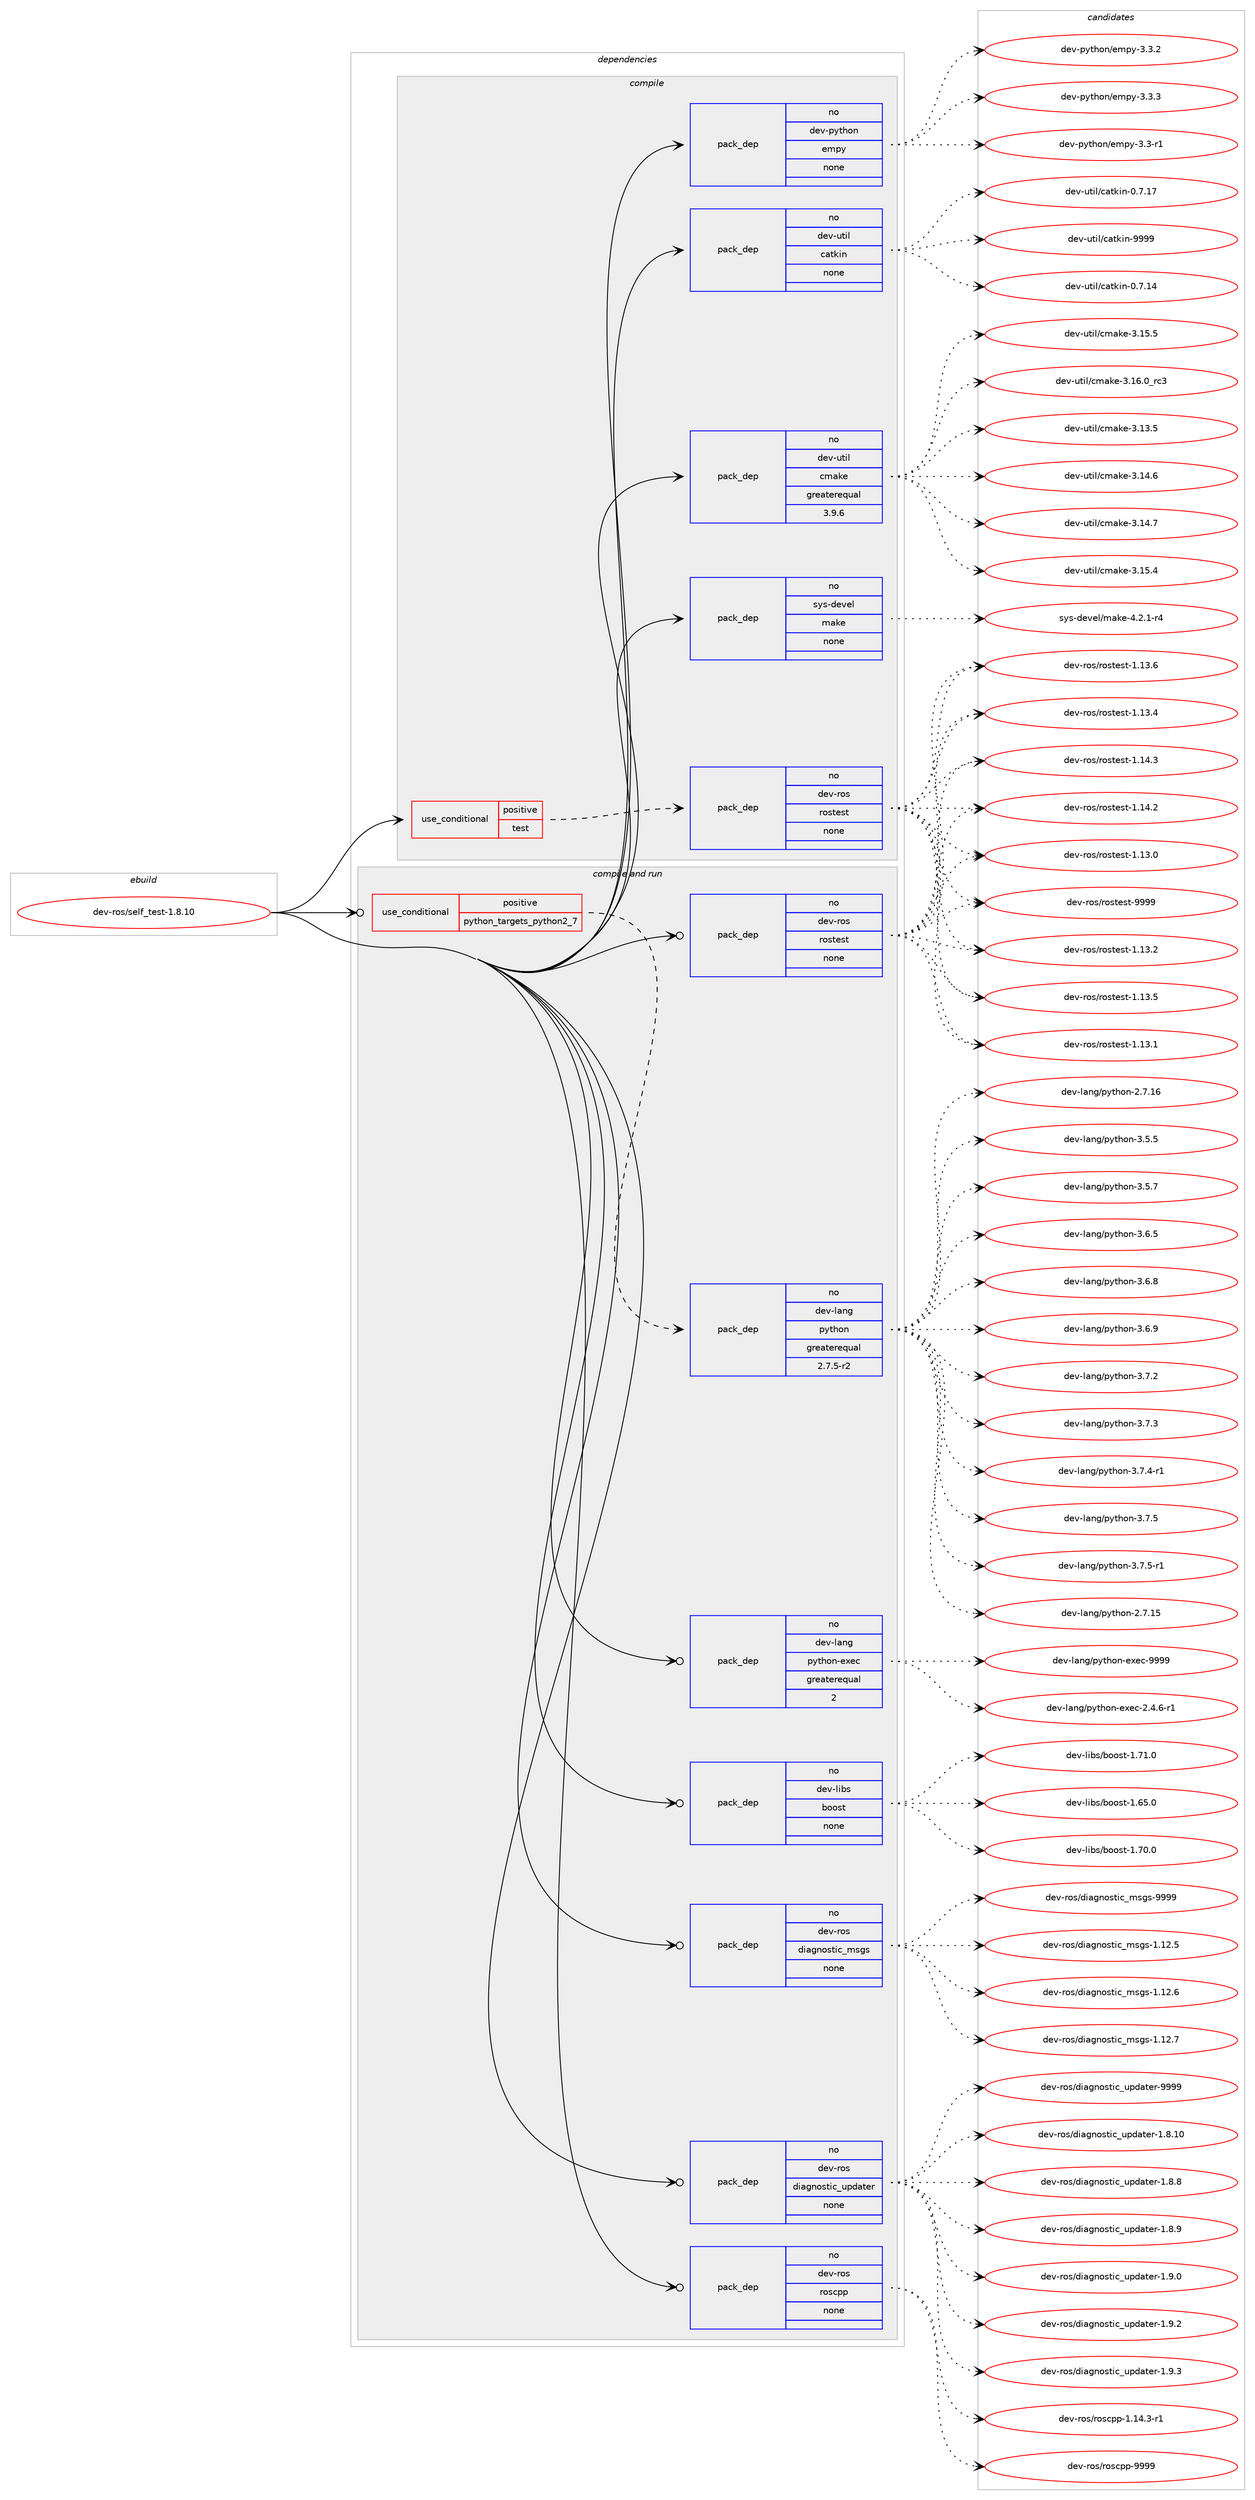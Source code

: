 digraph prolog {

# *************
# Graph options
# *************

newrank=true;
concentrate=true;
compound=true;
graph [rankdir=LR,fontname=Helvetica,fontsize=10,ranksep=1.5];#, ranksep=2.5, nodesep=0.2];
edge  [arrowhead=vee];
node  [fontname=Helvetica,fontsize=10];

# **********
# The ebuild
# **********

subgraph cluster_leftcol {
color=gray;
rank=same;
label=<<i>ebuild</i>>;
id [label="dev-ros/self_test-1.8.10", color=red, width=4, href="../dev-ros/self_test-1.8.10.svg"];
}

# ****************
# The dependencies
# ****************

subgraph cluster_midcol {
color=gray;
label=<<i>dependencies</i>>;
subgraph cluster_compile {
fillcolor="#eeeeee";
style=filled;
label=<<i>compile</i>>;
subgraph cond155371 {
dependency666875 [label=<<TABLE BORDER="0" CELLBORDER="1" CELLSPACING="0" CELLPADDING="4"><TR><TD ROWSPAN="3" CELLPADDING="10">use_conditional</TD></TR><TR><TD>positive</TD></TR><TR><TD>test</TD></TR></TABLE>>, shape=none, color=red];
subgraph pack499598 {
dependency666876 [label=<<TABLE BORDER="0" CELLBORDER="1" CELLSPACING="0" CELLPADDING="4" WIDTH="220"><TR><TD ROWSPAN="6" CELLPADDING="30">pack_dep</TD></TR><TR><TD WIDTH="110">no</TD></TR><TR><TD>dev-ros</TD></TR><TR><TD>rostest</TD></TR><TR><TD>none</TD></TR><TR><TD></TD></TR></TABLE>>, shape=none, color=blue];
}
dependency666875:e -> dependency666876:w [weight=20,style="dashed",arrowhead="vee"];
}
id:e -> dependency666875:w [weight=20,style="solid",arrowhead="vee"];
subgraph pack499599 {
dependency666877 [label=<<TABLE BORDER="0" CELLBORDER="1" CELLSPACING="0" CELLPADDING="4" WIDTH="220"><TR><TD ROWSPAN="6" CELLPADDING="30">pack_dep</TD></TR><TR><TD WIDTH="110">no</TD></TR><TR><TD>dev-python</TD></TR><TR><TD>empy</TD></TR><TR><TD>none</TD></TR><TR><TD></TD></TR></TABLE>>, shape=none, color=blue];
}
id:e -> dependency666877:w [weight=20,style="solid",arrowhead="vee"];
subgraph pack499600 {
dependency666878 [label=<<TABLE BORDER="0" CELLBORDER="1" CELLSPACING="0" CELLPADDING="4" WIDTH="220"><TR><TD ROWSPAN="6" CELLPADDING="30">pack_dep</TD></TR><TR><TD WIDTH="110">no</TD></TR><TR><TD>dev-util</TD></TR><TR><TD>catkin</TD></TR><TR><TD>none</TD></TR><TR><TD></TD></TR></TABLE>>, shape=none, color=blue];
}
id:e -> dependency666878:w [weight=20,style="solid",arrowhead="vee"];
subgraph pack499601 {
dependency666879 [label=<<TABLE BORDER="0" CELLBORDER="1" CELLSPACING="0" CELLPADDING="4" WIDTH="220"><TR><TD ROWSPAN="6" CELLPADDING="30">pack_dep</TD></TR><TR><TD WIDTH="110">no</TD></TR><TR><TD>dev-util</TD></TR><TR><TD>cmake</TD></TR><TR><TD>greaterequal</TD></TR><TR><TD>3.9.6</TD></TR></TABLE>>, shape=none, color=blue];
}
id:e -> dependency666879:w [weight=20,style="solid",arrowhead="vee"];
subgraph pack499602 {
dependency666880 [label=<<TABLE BORDER="0" CELLBORDER="1" CELLSPACING="0" CELLPADDING="4" WIDTH="220"><TR><TD ROWSPAN="6" CELLPADDING="30">pack_dep</TD></TR><TR><TD WIDTH="110">no</TD></TR><TR><TD>sys-devel</TD></TR><TR><TD>make</TD></TR><TR><TD>none</TD></TR><TR><TD></TD></TR></TABLE>>, shape=none, color=blue];
}
id:e -> dependency666880:w [weight=20,style="solid",arrowhead="vee"];
}
subgraph cluster_compileandrun {
fillcolor="#eeeeee";
style=filled;
label=<<i>compile and run</i>>;
subgraph cond155372 {
dependency666881 [label=<<TABLE BORDER="0" CELLBORDER="1" CELLSPACING="0" CELLPADDING="4"><TR><TD ROWSPAN="3" CELLPADDING="10">use_conditional</TD></TR><TR><TD>positive</TD></TR><TR><TD>python_targets_python2_7</TD></TR></TABLE>>, shape=none, color=red];
subgraph pack499603 {
dependency666882 [label=<<TABLE BORDER="0" CELLBORDER="1" CELLSPACING="0" CELLPADDING="4" WIDTH="220"><TR><TD ROWSPAN="6" CELLPADDING="30">pack_dep</TD></TR><TR><TD WIDTH="110">no</TD></TR><TR><TD>dev-lang</TD></TR><TR><TD>python</TD></TR><TR><TD>greaterequal</TD></TR><TR><TD>2.7.5-r2</TD></TR></TABLE>>, shape=none, color=blue];
}
dependency666881:e -> dependency666882:w [weight=20,style="dashed",arrowhead="vee"];
}
id:e -> dependency666881:w [weight=20,style="solid",arrowhead="odotvee"];
subgraph pack499604 {
dependency666883 [label=<<TABLE BORDER="0" CELLBORDER="1" CELLSPACING="0" CELLPADDING="4" WIDTH="220"><TR><TD ROWSPAN="6" CELLPADDING="30">pack_dep</TD></TR><TR><TD WIDTH="110">no</TD></TR><TR><TD>dev-lang</TD></TR><TR><TD>python-exec</TD></TR><TR><TD>greaterequal</TD></TR><TR><TD>2</TD></TR></TABLE>>, shape=none, color=blue];
}
id:e -> dependency666883:w [weight=20,style="solid",arrowhead="odotvee"];
subgraph pack499605 {
dependency666884 [label=<<TABLE BORDER="0" CELLBORDER="1" CELLSPACING="0" CELLPADDING="4" WIDTH="220"><TR><TD ROWSPAN="6" CELLPADDING="30">pack_dep</TD></TR><TR><TD WIDTH="110">no</TD></TR><TR><TD>dev-libs</TD></TR><TR><TD>boost</TD></TR><TR><TD>none</TD></TR><TR><TD></TD></TR></TABLE>>, shape=none, color=blue];
}
id:e -> dependency666884:w [weight=20,style="solid",arrowhead="odotvee"];
subgraph pack499606 {
dependency666885 [label=<<TABLE BORDER="0" CELLBORDER="1" CELLSPACING="0" CELLPADDING="4" WIDTH="220"><TR><TD ROWSPAN="6" CELLPADDING="30">pack_dep</TD></TR><TR><TD WIDTH="110">no</TD></TR><TR><TD>dev-ros</TD></TR><TR><TD>diagnostic_msgs</TD></TR><TR><TD>none</TD></TR><TR><TD></TD></TR></TABLE>>, shape=none, color=blue];
}
id:e -> dependency666885:w [weight=20,style="solid",arrowhead="odotvee"];
subgraph pack499607 {
dependency666886 [label=<<TABLE BORDER="0" CELLBORDER="1" CELLSPACING="0" CELLPADDING="4" WIDTH="220"><TR><TD ROWSPAN="6" CELLPADDING="30">pack_dep</TD></TR><TR><TD WIDTH="110">no</TD></TR><TR><TD>dev-ros</TD></TR><TR><TD>diagnostic_updater</TD></TR><TR><TD>none</TD></TR><TR><TD></TD></TR></TABLE>>, shape=none, color=blue];
}
id:e -> dependency666886:w [weight=20,style="solid",arrowhead="odotvee"];
subgraph pack499608 {
dependency666887 [label=<<TABLE BORDER="0" CELLBORDER="1" CELLSPACING="0" CELLPADDING="4" WIDTH="220"><TR><TD ROWSPAN="6" CELLPADDING="30">pack_dep</TD></TR><TR><TD WIDTH="110">no</TD></TR><TR><TD>dev-ros</TD></TR><TR><TD>roscpp</TD></TR><TR><TD>none</TD></TR><TR><TD></TD></TR></TABLE>>, shape=none, color=blue];
}
id:e -> dependency666887:w [weight=20,style="solid",arrowhead="odotvee"];
subgraph pack499609 {
dependency666888 [label=<<TABLE BORDER="0" CELLBORDER="1" CELLSPACING="0" CELLPADDING="4" WIDTH="220"><TR><TD ROWSPAN="6" CELLPADDING="30">pack_dep</TD></TR><TR><TD WIDTH="110">no</TD></TR><TR><TD>dev-ros</TD></TR><TR><TD>rostest</TD></TR><TR><TD>none</TD></TR><TR><TD></TD></TR></TABLE>>, shape=none, color=blue];
}
id:e -> dependency666888:w [weight=20,style="solid",arrowhead="odotvee"];
}
subgraph cluster_run {
fillcolor="#eeeeee";
style=filled;
label=<<i>run</i>>;
}
}

# **************
# The candidates
# **************

subgraph cluster_choices {
rank=same;
color=gray;
label=<<i>candidates</i>>;

subgraph choice499598 {
color=black;
nodesep=1;
choice100101118451141111154711411111511610111511645494649514648 [label="dev-ros/rostest-1.13.0", color=red, width=4,href="../dev-ros/rostest-1.13.0.svg"];
choice100101118451141111154711411111511610111511645494649514649 [label="dev-ros/rostest-1.13.1", color=red, width=4,href="../dev-ros/rostest-1.13.1.svg"];
choice100101118451141111154711411111511610111511645494649514650 [label="dev-ros/rostest-1.13.2", color=red, width=4,href="../dev-ros/rostest-1.13.2.svg"];
choice100101118451141111154711411111511610111511645494649514652 [label="dev-ros/rostest-1.13.4", color=red, width=4,href="../dev-ros/rostest-1.13.4.svg"];
choice100101118451141111154711411111511610111511645494649514653 [label="dev-ros/rostest-1.13.5", color=red, width=4,href="../dev-ros/rostest-1.13.5.svg"];
choice100101118451141111154711411111511610111511645494649514654 [label="dev-ros/rostest-1.13.6", color=red, width=4,href="../dev-ros/rostest-1.13.6.svg"];
choice100101118451141111154711411111511610111511645494649524650 [label="dev-ros/rostest-1.14.2", color=red, width=4,href="../dev-ros/rostest-1.14.2.svg"];
choice100101118451141111154711411111511610111511645494649524651 [label="dev-ros/rostest-1.14.3", color=red, width=4,href="../dev-ros/rostest-1.14.3.svg"];
choice10010111845114111115471141111151161011151164557575757 [label="dev-ros/rostest-9999", color=red, width=4,href="../dev-ros/rostest-9999.svg"];
dependency666876:e -> choice100101118451141111154711411111511610111511645494649514648:w [style=dotted,weight="100"];
dependency666876:e -> choice100101118451141111154711411111511610111511645494649514649:w [style=dotted,weight="100"];
dependency666876:e -> choice100101118451141111154711411111511610111511645494649514650:w [style=dotted,weight="100"];
dependency666876:e -> choice100101118451141111154711411111511610111511645494649514652:w [style=dotted,weight="100"];
dependency666876:e -> choice100101118451141111154711411111511610111511645494649514653:w [style=dotted,weight="100"];
dependency666876:e -> choice100101118451141111154711411111511610111511645494649514654:w [style=dotted,weight="100"];
dependency666876:e -> choice100101118451141111154711411111511610111511645494649524650:w [style=dotted,weight="100"];
dependency666876:e -> choice100101118451141111154711411111511610111511645494649524651:w [style=dotted,weight="100"];
dependency666876:e -> choice10010111845114111115471141111151161011151164557575757:w [style=dotted,weight="100"];
}
subgraph choice499599 {
color=black;
nodesep=1;
choice1001011184511212111610411111047101109112121455146514511449 [label="dev-python/empy-3.3-r1", color=red, width=4,href="../dev-python/empy-3.3-r1.svg"];
choice1001011184511212111610411111047101109112121455146514650 [label="dev-python/empy-3.3.2", color=red, width=4,href="../dev-python/empy-3.3.2.svg"];
choice1001011184511212111610411111047101109112121455146514651 [label="dev-python/empy-3.3.3", color=red, width=4,href="../dev-python/empy-3.3.3.svg"];
dependency666877:e -> choice1001011184511212111610411111047101109112121455146514511449:w [style=dotted,weight="100"];
dependency666877:e -> choice1001011184511212111610411111047101109112121455146514650:w [style=dotted,weight="100"];
dependency666877:e -> choice1001011184511212111610411111047101109112121455146514651:w [style=dotted,weight="100"];
}
subgraph choice499600 {
color=black;
nodesep=1;
choice1001011184511711610510847999711610710511045484655464952 [label="dev-util/catkin-0.7.14", color=red, width=4,href="../dev-util/catkin-0.7.14.svg"];
choice1001011184511711610510847999711610710511045484655464955 [label="dev-util/catkin-0.7.17", color=red, width=4,href="../dev-util/catkin-0.7.17.svg"];
choice100101118451171161051084799971161071051104557575757 [label="dev-util/catkin-9999", color=red, width=4,href="../dev-util/catkin-9999.svg"];
dependency666878:e -> choice1001011184511711610510847999711610710511045484655464952:w [style=dotted,weight="100"];
dependency666878:e -> choice1001011184511711610510847999711610710511045484655464955:w [style=dotted,weight="100"];
dependency666878:e -> choice100101118451171161051084799971161071051104557575757:w [style=dotted,weight="100"];
}
subgraph choice499601 {
color=black;
nodesep=1;
choice1001011184511711610510847991099710710145514649514653 [label="dev-util/cmake-3.13.5", color=red, width=4,href="../dev-util/cmake-3.13.5.svg"];
choice1001011184511711610510847991099710710145514649524654 [label="dev-util/cmake-3.14.6", color=red, width=4,href="../dev-util/cmake-3.14.6.svg"];
choice1001011184511711610510847991099710710145514649524655 [label="dev-util/cmake-3.14.7", color=red, width=4,href="../dev-util/cmake-3.14.7.svg"];
choice1001011184511711610510847991099710710145514649534652 [label="dev-util/cmake-3.15.4", color=red, width=4,href="../dev-util/cmake-3.15.4.svg"];
choice1001011184511711610510847991099710710145514649534653 [label="dev-util/cmake-3.15.5", color=red, width=4,href="../dev-util/cmake-3.15.5.svg"];
choice1001011184511711610510847991099710710145514649544648951149951 [label="dev-util/cmake-3.16.0_rc3", color=red, width=4,href="../dev-util/cmake-3.16.0_rc3.svg"];
dependency666879:e -> choice1001011184511711610510847991099710710145514649514653:w [style=dotted,weight="100"];
dependency666879:e -> choice1001011184511711610510847991099710710145514649524654:w [style=dotted,weight="100"];
dependency666879:e -> choice1001011184511711610510847991099710710145514649524655:w [style=dotted,weight="100"];
dependency666879:e -> choice1001011184511711610510847991099710710145514649534652:w [style=dotted,weight="100"];
dependency666879:e -> choice1001011184511711610510847991099710710145514649534653:w [style=dotted,weight="100"];
dependency666879:e -> choice1001011184511711610510847991099710710145514649544648951149951:w [style=dotted,weight="100"];
}
subgraph choice499602 {
color=black;
nodesep=1;
choice1151211154510010111810110847109971071014552465046494511452 [label="sys-devel/make-4.2.1-r4", color=red, width=4,href="../sys-devel/make-4.2.1-r4.svg"];
dependency666880:e -> choice1151211154510010111810110847109971071014552465046494511452:w [style=dotted,weight="100"];
}
subgraph choice499603 {
color=black;
nodesep=1;
choice10010111845108971101034711212111610411111045504655464953 [label="dev-lang/python-2.7.15", color=red, width=4,href="../dev-lang/python-2.7.15.svg"];
choice10010111845108971101034711212111610411111045504655464954 [label="dev-lang/python-2.7.16", color=red, width=4,href="../dev-lang/python-2.7.16.svg"];
choice100101118451089711010347112121116104111110455146534653 [label="dev-lang/python-3.5.5", color=red, width=4,href="../dev-lang/python-3.5.5.svg"];
choice100101118451089711010347112121116104111110455146534655 [label="dev-lang/python-3.5.7", color=red, width=4,href="../dev-lang/python-3.5.7.svg"];
choice100101118451089711010347112121116104111110455146544653 [label="dev-lang/python-3.6.5", color=red, width=4,href="../dev-lang/python-3.6.5.svg"];
choice100101118451089711010347112121116104111110455146544656 [label="dev-lang/python-3.6.8", color=red, width=4,href="../dev-lang/python-3.6.8.svg"];
choice100101118451089711010347112121116104111110455146544657 [label="dev-lang/python-3.6.9", color=red, width=4,href="../dev-lang/python-3.6.9.svg"];
choice100101118451089711010347112121116104111110455146554650 [label="dev-lang/python-3.7.2", color=red, width=4,href="../dev-lang/python-3.7.2.svg"];
choice100101118451089711010347112121116104111110455146554651 [label="dev-lang/python-3.7.3", color=red, width=4,href="../dev-lang/python-3.7.3.svg"];
choice1001011184510897110103471121211161041111104551465546524511449 [label="dev-lang/python-3.7.4-r1", color=red, width=4,href="../dev-lang/python-3.7.4-r1.svg"];
choice100101118451089711010347112121116104111110455146554653 [label="dev-lang/python-3.7.5", color=red, width=4,href="../dev-lang/python-3.7.5.svg"];
choice1001011184510897110103471121211161041111104551465546534511449 [label="dev-lang/python-3.7.5-r1", color=red, width=4,href="../dev-lang/python-3.7.5-r1.svg"];
dependency666882:e -> choice10010111845108971101034711212111610411111045504655464953:w [style=dotted,weight="100"];
dependency666882:e -> choice10010111845108971101034711212111610411111045504655464954:w [style=dotted,weight="100"];
dependency666882:e -> choice100101118451089711010347112121116104111110455146534653:w [style=dotted,weight="100"];
dependency666882:e -> choice100101118451089711010347112121116104111110455146534655:w [style=dotted,weight="100"];
dependency666882:e -> choice100101118451089711010347112121116104111110455146544653:w [style=dotted,weight="100"];
dependency666882:e -> choice100101118451089711010347112121116104111110455146544656:w [style=dotted,weight="100"];
dependency666882:e -> choice100101118451089711010347112121116104111110455146544657:w [style=dotted,weight="100"];
dependency666882:e -> choice100101118451089711010347112121116104111110455146554650:w [style=dotted,weight="100"];
dependency666882:e -> choice100101118451089711010347112121116104111110455146554651:w [style=dotted,weight="100"];
dependency666882:e -> choice1001011184510897110103471121211161041111104551465546524511449:w [style=dotted,weight="100"];
dependency666882:e -> choice100101118451089711010347112121116104111110455146554653:w [style=dotted,weight="100"];
dependency666882:e -> choice1001011184510897110103471121211161041111104551465546534511449:w [style=dotted,weight="100"];
}
subgraph choice499604 {
color=black;
nodesep=1;
choice10010111845108971101034711212111610411111045101120101994550465246544511449 [label="dev-lang/python-exec-2.4.6-r1", color=red, width=4,href="../dev-lang/python-exec-2.4.6-r1.svg"];
choice10010111845108971101034711212111610411111045101120101994557575757 [label="dev-lang/python-exec-9999", color=red, width=4,href="../dev-lang/python-exec-9999.svg"];
dependency666883:e -> choice10010111845108971101034711212111610411111045101120101994550465246544511449:w [style=dotted,weight="100"];
dependency666883:e -> choice10010111845108971101034711212111610411111045101120101994557575757:w [style=dotted,weight="100"];
}
subgraph choice499605 {
color=black;
nodesep=1;
choice1001011184510810598115479811111111511645494654534648 [label="dev-libs/boost-1.65.0", color=red, width=4,href="../dev-libs/boost-1.65.0.svg"];
choice1001011184510810598115479811111111511645494655484648 [label="dev-libs/boost-1.70.0", color=red, width=4,href="../dev-libs/boost-1.70.0.svg"];
choice1001011184510810598115479811111111511645494655494648 [label="dev-libs/boost-1.71.0", color=red, width=4,href="../dev-libs/boost-1.71.0.svg"];
dependency666884:e -> choice1001011184510810598115479811111111511645494654534648:w [style=dotted,weight="100"];
dependency666884:e -> choice1001011184510810598115479811111111511645494655484648:w [style=dotted,weight="100"];
dependency666884:e -> choice1001011184510810598115479811111111511645494655494648:w [style=dotted,weight="100"];
}
subgraph choice499606 {
color=black;
nodesep=1;
choice100101118451141111154710010597103110111115116105999510911510311545494649504653 [label="dev-ros/diagnostic_msgs-1.12.5", color=red, width=4,href="../dev-ros/diagnostic_msgs-1.12.5.svg"];
choice100101118451141111154710010597103110111115116105999510911510311545494649504654 [label="dev-ros/diagnostic_msgs-1.12.6", color=red, width=4,href="../dev-ros/diagnostic_msgs-1.12.6.svg"];
choice100101118451141111154710010597103110111115116105999510911510311545494649504655 [label="dev-ros/diagnostic_msgs-1.12.7", color=red, width=4,href="../dev-ros/diagnostic_msgs-1.12.7.svg"];
choice10010111845114111115471001059710311011111511610599951091151031154557575757 [label="dev-ros/diagnostic_msgs-9999", color=red, width=4,href="../dev-ros/diagnostic_msgs-9999.svg"];
dependency666885:e -> choice100101118451141111154710010597103110111115116105999510911510311545494649504653:w [style=dotted,weight="100"];
dependency666885:e -> choice100101118451141111154710010597103110111115116105999510911510311545494649504654:w [style=dotted,weight="100"];
dependency666885:e -> choice100101118451141111154710010597103110111115116105999510911510311545494649504655:w [style=dotted,weight="100"];
dependency666885:e -> choice10010111845114111115471001059710311011111511610599951091151031154557575757:w [style=dotted,weight="100"];
}
subgraph choice499607 {
color=black;
nodesep=1;
choice10010111845114111115471001059710311011111511610599951171121009711610111445494656464948 [label="dev-ros/diagnostic_updater-1.8.10", color=red, width=4,href="../dev-ros/diagnostic_updater-1.8.10.svg"];
choice100101118451141111154710010597103110111115116105999511711210097116101114454946564656 [label="dev-ros/diagnostic_updater-1.8.8", color=red, width=4,href="../dev-ros/diagnostic_updater-1.8.8.svg"];
choice100101118451141111154710010597103110111115116105999511711210097116101114454946564657 [label="dev-ros/diagnostic_updater-1.8.9", color=red, width=4,href="../dev-ros/diagnostic_updater-1.8.9.svg"];
choice100101118451141111154710010597103110111115116105999511711210097116101114454946574648 [label="dev-ros/diagnostic_updater-1.9.0", color=red, width=4,href="../dev-ros/diagnostic_updater-1.9.0.svg"];
choice100101118451141111154710010597103110111115116105999511711210097116101114454946574650 [label="dev-ros/diagnostic_updater-1.9.2", color=red, width=4,href="../dev-ros/diagnostic_updater-1.9.2.svg"];
choice100101118451141111154710010597103110111115116105999511711210097116101114454946574651 [label="dev-ros/diagnostic_updater-1.9.3", color=red, width=4,href="../dev-ros/diagnostic_updater-1.9.3.svg"];
choice1001011184511411111547100105971031101111151161059995117112100971161011144557575757 [label="dev-ros/diagnostic_updater-9999", color=red, width=4,href="../dev-ros/diagnostic_updater-9999.svg"];
dependency666886:e -> choice10010111845114111115471001059710311011111511610599951171121009711610111445494656464948:w [style=dotted,weight="100"];
dependency666886:e -> choice100101118451141111154710010597103110111115116105999511711210097116101114454946564656:w [style=dotted,weight="100"];
dependency666886:e -> choice100101118451141111154710010597103110111115116105999511711210097116101114454946564657:w [style=dotted,weight="100"];
dependency666886:e -> choice100101118451141111154710010597103110111115116105999511711210097116101114454946574648:w [style=dotted,weight="100"];
dependency666886:e -> choice100101118451141111154710010597103110111115116105999511711210097116101114454946574650:w [style=dotted,weight="100"];
dependency666886:e -> choice100101118451141111154710010597103110111115116105999511711210097116101114454946574651:w [style=dotted,weight="100"];
dependency666886:e -> choice1001011184511411111547100105971031101111151161059995117112100971161011144557575757:w [style=dotted,weight="100"];
}
subgraph choice499608 {
color=black;
nodesep=1;
choice100101118451141111154711411111599112112454946495246514511449 [label="dev-ros/roscpp-1.14.3-r1", color=red, width=4,href="../dev-ros/roscpp-1.14.3-r1.svg"];
choice1001011184511411111547114111115991121124557575757 [label="dev-ros/roscpp-9999", color=red, width=4,href="../dev-ros/roscpp-9999.svg"];
dependency666887:e -> choice100101118451141111154711411111599112112454946495246514511449:w [style=dotted,weight="100"];
dependency666887:e -> choice1001011184511411111547114111115991121124557575757:w [style=dotted,weight="100"];
}
subgraph choice499609 {
color=black;
nodesep=1;
choice100101118451141111154711411111511610111511645494649514648 [label="dev-ros/rostest-1.13.0", color=red, width=4,href="../dev-ros/rostest-1.13.0.svg"];
choice100101118451141111154711411111511610111511645494649514649 [label="dev-ros/rostest-1.13.1", color=red, width=4,href="../dev-ros/rostest-1.13.1.svg"];
choice100101118451141111154711411111511610111511645494649514650 [label="dev-ros/rostest-1.13.2", color=red, width=4,href="../dev-ros/rostest-1.13.2.svg"];
choice100101118451141111154711411111511610111511645494649514652 [label="dev-ros/rostest-1.13.4", color=red, width=4,href="../dev-ros/rostest-1.13.4.svg"];
choice100101118451141111154711411111511610111511645494649514653 [label="dev-ros/rostest-1.13.5", color=red, width=4,href="../dev-ros/rostest-1.13.5.svg"];
choice100101118451141111154711411111511610111511645494649514654 [label="dev-ros/rostest-1.13.6", color=red, width=4,href="../dev-ros/rostest-1.13.6.svg"];
choice100101118451141111154711411111511610111511645494649524650 [label="dev-ros/rostest-1.14.2", color=red, width=4,href="../dev-ros/rostest-1.14.2.svg"];
choice100101118451141111154711411111511610111511645494649524651 [label="dev-ros/rostest-1.14.3", color=red, width=4,href="../dev-ros/rostest-1.14.3.svg"];
choice10010111845114111115471141111151161011151164557575757 [label="dev-ros/rostest-9999", color=red, width=4,href="../dev-ros/rostest-9999.svg"];
dependency666888:e -> choice100101118451141111154711411111511610111511645494649514648:w [style=dotted,weight="100"];
dependency666888:e -> choice100101118451141111154711411111511610111511645494649514649:w [style=dotted,weight="100"];
dependency666888:e -> choice100101118451141111154711411111511610111511645494649514650:w [style=dotted,weight="100"];
dependency666888:e -> choice100101118451141111154711411111511610111511645494649514652:w [style=dotted,weight="100"];
dependency666888:e -> choice100101118451141111154711411111511610111511645494649514653:w [style=dotted,weight="100"];
dependency666888:e -> choice100101118451141111154711411111511610111511645494649514654:w [style=dotted,weight="100"];
dependency666888:e -> choice100101118451141111154711411111511610111511645494649524650:w [style=dotted,weight="100"];
dependency666888:e -> choice100101118451141111154711411111511610111511645494649524651:w [style=dotted,weight="100"];
dependency666888:e -> choice10010111845114111115471141111151161011151164557575757:w [style=dotted,weight="100"];
}
}

}
